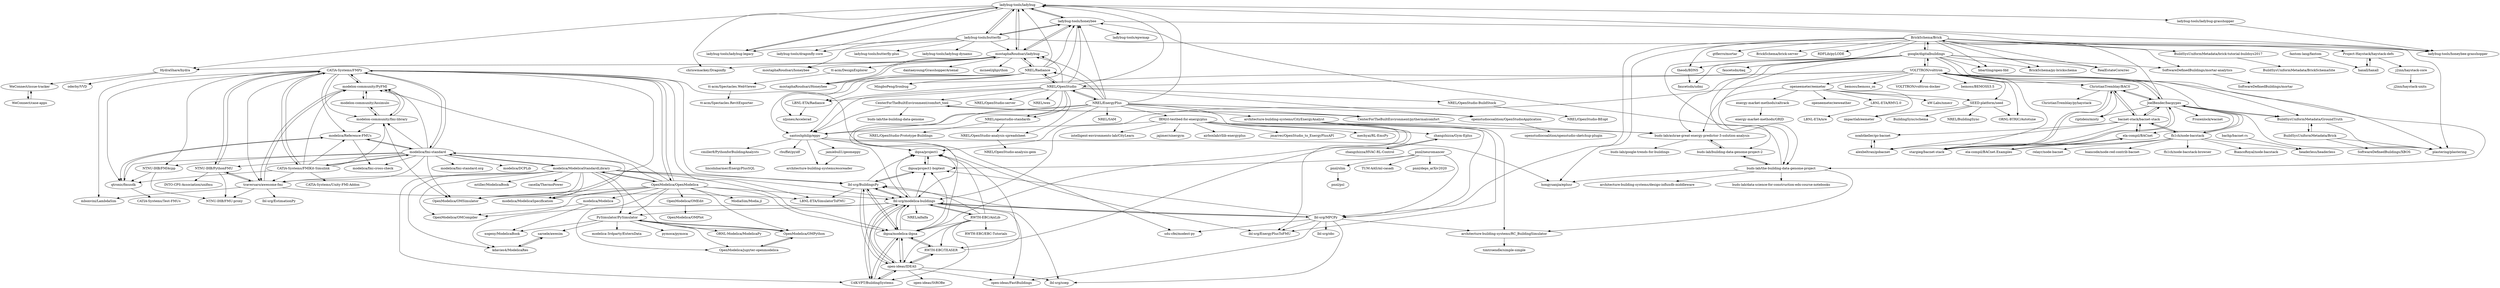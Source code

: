 digraph G {
"HydraShare/hydra" -> "WeConnect/issue-tracker"
"HydraShare/hydra" -> "oderby/VVD"
"CATIA-Systems/FMPy" -> "modelon-community/PyFMI"
"CATIA-Systems/FMPy" -> "NTNU-IHB/PythonFMU"
"CATIA-Systems/FMPy" -> "modelica/fmi-standard"
"CATIA-Systems/FMPy" -> "CATIA-Systems/FMIKit-Simulink"
"CATIA-Systems/FMPy" -> "traversaro/awesome-fmi"
"CATIA-Systems/FMPy" -> "modelica/Reference-FMUs"
"CATIA-Systems/FMPy" -> "modelon-community/fmi-library"
"CATIA-Systems/FMPy" -> "qtronic/fmusdk"
"CATIA-Systems/FMPy" -> "OpenModelica/OpenModelica"
"CATIA-Systems/FMPy" -> "LBNL-ETA/SimulatorToFMU"
"CATIA-Systems/FMPy" -> "NTNU-IHB/FMI4cpp"
"CATIA-Systems/FMPy" -> "mbonvini/LambdaSim"
"CATIA-Systems/FMPy" -> "lbl-srg/BuildingsPy"
"CATIA-Systems/FMPy" -> "sdu-cfei/modest-py"
"CATIA-Systems/FMPy" -> "OpenModelica/OMSimulator"
"modelon-community/Assimulo" -> "modelon-community/PyFMI"
"modelon-community/Assimulo" -> "modelon-community/fmi-library"
"openstudiocoalition/OpenStudioApplication" -> "openstudiocoalition/openstudio-sketchup-plugin"
"Project-Haystack/haystack-defs" -> "haxall/haxall"
"Project-Haystack/haystack-defs" -> "j2inn/haystack-core"
"ladybug-tools/ladybug" -> "ladybug-tools/honeybee"
"ladybug-tools/ladybug" -> "ladybug-tools/butterfly"
"ladybug-tools/ladybug" -> "ladybug-tools/ladybug-legacy"
"ladybug-tools/ladybug" -> "ladybug-tools/ladybug-grasshopper"
"ladybug-tools/ladybug" -> "ladybug-tools/dragonfly-core"
"ladybug-tools/ladybug" -> "mostaphaRoudsari/ladybug"
"ladybug-tools/ladybug" -> "HydraShare/hydra"
"ladybug-tools/ladybug" -> "ladybug-tools/honeybee-grasshopper"
"ladybug-tools/ladybug" -> "chriswmackey/Dragonfly"
"ChristianTremblay/BAC0" -> "JoelBender/bacpypes"
"ChristianTremblay/BAC0" -> "ChristianTremblay/pyhaystack"
"ChristianTremblay/BAC0" -> "stargieg/bacnet-stack"
"ChristianTremblay/BAC0" -> "bacnet-stack/bacnet-stack"
"ChristianTremblay/BAC0" -> "riptideio/misty"
"JoelBender/bacpypes" -> "ChristianTremblay/BAC0"
"JoelBender/bacpypes" -> "bacnet-stack/bacnet-stack"
"JoelBender/bacpypes" -> "fh1ch/node-bacstack"
"JoelBender/bacpypes" -> "stargieg/bacnet-stack"
"JoelBender/bacpypes" -> "VOLTTRON/volttron"
"JoelBender/bacpypes" -> "Frozenlock/wacnet"
"JoelBender/bacpypes" -> "BuildSysUniformMetadata/GroundTruth"
"JoelBender/bacpypes" -> "ela-compil/BACnet"
"JoelBender/bacpypes" -> "riptideio/misty"
"JoelBender/bacpypes" -> "plastering/plastering"
"JoelBender/bacpypes" -> "BrickSchema/Brick"
"CATIA-Systems/FMIKit-Simulink" -> "CATIA-Systems/FMPy"
"CATIA-Systems/FMIKit-Simulink" -> "modelon-community/fmi-library"
"CATIA-Systems/FMIKit-Simulink" -> "modelica/fmi-standard"
"CATIA-Systems/FMIKit-Simulink" -> "qtronic/fmusdk"
"CATIA-Systems/FMIKit-Simulink" -> "modelon-community/PyFMI"
"CATIA-Systems/FMIKit-Simulink" -> "traversaro/awesome-fmi"
"CATIA-Systems/FMIKit-Simulink" -> "CATIA-Systems/Unity-FMI-Addon"
"CATIA-Systems/FMIKit-Simulink" -> "modelica/Reference-FMUs"
"lbl-srg/modelica-buildings" -> "ibpsa/modelica-ibpsa"
"lbl-srg/modelica-buildings" -> "lbl-srg/BuildingsPy"
"lbl-srg/modelica-buildings" -> "open-ideas/IDEAS"
"lbl-srg/modelica-buildings" -> "UdK-VPT/BuildingSystems"
"lbl-srg/modelica-buildings" -> "ibpsa/project1"
"lbl-srg/modelica-buildings" -> "RWTH-EBC/AixLib"
"lbl-srg/modelica-buildings" -> "lbl-srg/MPCPy"
"lbl-srg/modelica-buildings" -> "open-ideas/FastBuildings"
"lbl-srg/modelica-buildings" -> "ibpsa/project1-boptest"
"lbl-srg/modelica-buildings" -> "kdavies4/ModelicaRes"
"lbl-srg/modelica-buildings" -> "PySimulator/PySimulator"
"lbl-srg/modelica-buildings" -> "lbl-srg/soep"
"lbl-srg/modelica-buildings" -> "NREL/alfalfa"
"ela-compil/BACnet" -> "ela-compil/BACnet.Examples"
"ela-compil/BACnet" -> "bacnet-stack/bacnet-stack"
"UdK-VPT/BuildingSystems" -> "lbl-srg/modelica-buildings"
"UdK-VPT/BuildingSystems" -> "ibpsa/modelica-ibpsa"
"UdK-VPT/BuildingSystems" -> "open-ideas/IDEAS"
"ibpsa/modelica-ibpsa" -> "lbl-srg/modelica-buildings"
"ibpsa/modelica-ibpsa" -> "open-ideas/IDEAS"
"ibpsa/modelica-ibpsa" -> "UdK-VPT/BuildingSystems"
"ibpsa/modelica-ibpsa" -> "lbl-srg/BuildingsPy"
"ibpsa/modelica-ibpsa" -> "ibpsa/project1"
"ibpsa/modelica-ibpsa" -> "ibpsa/project1-boptest"
"ibpsa/modelica-ibpsa" -> "RWTH-EBC/TEASER"
"kdavies4/ModelicaRes" -> "saroele/awesim"
"modelica/ModelicaStandardLibrary" -> "OpenModelica/OpenModelica"
"modelica/ModelicaStandardLibrary" -> "modelica/ModelicaSpecification"
"modelica/ModelicaStandardLibrary" -> "mtiller/ModelicaBook"
"modelica/ModelicaStandardLibrary" -> "lbl-srg/modelica-buildings"
"modelica/ModelicaStandardLibrary" -> "PySimulator/PySimulator"
"modelica/ModelicaStandardLibrary" -> "OpenModelica/OMPython"
"modelica/ModelicaStandardLibrary" -> "modelica/fmi-standard"
"modelica/ModelicaStandardLibrary" -> "lbl-srg/BuildingsPy"
"modelica/ModelicaStandardLibrary" -> "casella/ThermoPower"
"modelica/ModelicaStandardLibrary" -> "OpenModelica/OMSimulator"
"modelica/ModelicaStandardLibrary" -> "ibpsa/modelica-ibpsa"
"modelica/ModelicaStandardLibrary" -> "OpenModelica/OMCompiler"
"modelica/ModelicaStandardLibrary" -> "UdK-VPT/BuildingSystems"
"modelica/ModelicaStandardLibrary" -> "kdavies4/ModelicaRes"
"modelica/ModelicaStandardLibrary" -> "traversaro/awesome-fmi"
"NREL/EnergyPlus" -> "NREL/OpenStudio"
"NREL/EnergyPlus" -> "santoshphilip/eppy"
"NREL/EnergyPlus" -> "NREL/Radiance"
"NREL/EnergyPlus" -> "openstudiocoalition/OpenStudioApplication"
"NREL/EnergyPlus" -> "IBM/rl-testbed-for-energyplus"
"NREL/EnergyPlus" -> "lbl-srg/modelica-buildings"
"NREL/EnergyPlus" -> "NREL/SAM" ["e"=1]
"NREL/EnergyPlus" -> "NREL/openstudio-standards"
"NREL/EnergyPlus" -> "ladybug-tools/ladybug"
"NREL/EnergyPlus" -> "ladybug-tools/honeybee"
"NREL/EnergyPlus" -> "ibpsa/project1"
"NREL/EnergyPlus" -> "CenterForTheBuiltEnvironment/pythermalcomfort"
"NREL/EnergyPlus" -> "architecture-building-systems/CityEnergyAnalyst"
"NREL/EnergyPlus" -> "mostaphaRoudsari/ladybug"
"NREL/EnergyPlus" -> "lbl-srg/EnergyPlusToFMU"
"lbl-srg/MPCPy" -> "lbl-srg/obc"
"lbl-srg/MPCPy" -> "ibpsa/project1-boptest"
"lbl-srg/MPCPy" -> "lbl-srg/BuildingsPy"
"lbl-srg/MPCPy" -> "sdu-cfei/modest-py"
"lbl-srg/MPCPy" -> "open-ideas/FastBuildings"
"lbl-srg/MPCPy" -> "lbl-srg/modelica-buildings"
"lbl-srg/MPCPy" -> "lbl-srg/soep"
"lbl-srg/MPCPy" -> "architecture-building-systems/RC_BuildingSimulator"
"lbl-srg/MPCPy" -> "lbl-srg/EnergyPlusToFMU"
"buds-lab/the-building-data-genome-project" -> "buds-lab/building-data-genome-project-2"
"buds-lab/the-building-data-genome-project" -> "hongyuanjia/eplusr"
"buds-lab/the-building-data-genome-project" -> "buds-lab/data-science-for-construction-edx-course-notebooks"
"buds-lab/the-building-data-genome-project" -> "architecture-building-systems/RC_BuildingSimulator"
"buds-lab/the-building-data-genome-project" -> "ladybug-tools/honeybee"
"buds-lab/the-building-data-genome-project" -> "architecture-building-systems/desigo-influxdb-middleware"
"bacnet-stack/bacnet-stack" -> "JoelBender/bacpypes"
"bacnet-stack/bacnet-stack" -> "fh1ch/node-bacstack"
"bacnet-stack/bacnet-stack" -> "ela-compil/BACnet"
"bacnet-stack/bacnet-stack" -> "stargieg/bacnet-stack"
"bacnet-stack/bacnet-stack" -> "ChristianTremblay/BAC0"
"bacnet-stack/bacnet-stack" -> "alexbeltran/gobacnet"
"bacnet-stack/bacnet-stack" -> "noahtkeller/go-bacnet"
"openeemeter/eemeter" -> "energy-market-methods/caltrack"
"openeemeter/eemeter" -> "openeemeter/eeweather"
"openeemeter/eemeter" -> "LBNL-ETA/RMV2.0"
"openeemeter/eemeter" -> "kW-Labs/nmecr"
"openeemeter/eemeter" -> "impactlab/eemeter"
"openeemeter/eemeter" -> "SEED-platform/seed"
"openeemeter/eemeter" -> "buds-lab/ashrae-great-energy-predictor-3-solution-analysis"
"google/digitalbuildings" -> "BrickSchema/Brick"
"google/digitalbuildings" -> "theodi/BDNS"
"google/digitalbuildings" -> "buds-lab/building-data-genome-project-2"
"google/digitalbuildings" -> "buds-lab/ashrae-great-energy-predictor-3-solution-analysis"
"google/digitalbuildings" -> "plastering/plastering"
"google/digitalbuildings" -> "bbartling/open-fdd"
"google/digitalbuildings" -> "faucetsdn/udmi"
"google/digitalbuildings" -> "BrickSchema/py-brickschema"
"google/digitalbuildings" -> "faucetsdn/daq"
"google/digitalbuildings" -> "VOLTTRON/volttron"
"google/digitalbuildings" -> "buds-lab/the-building-data-genome-project"
"google/digitalbuildings" -> "BuildSysUniformMetadata/GroundTruth"
"google/digitalbuildings" -> "RealEstateCore/rec" ["e"=1]
"google/digitalbuildings" -> "SoftwareDefinedBuildings/mortar-analytics"
"open-ideas/IDEAS" -> "ibpsa/modelica-ibpsa"
"open-ideas/IDEAS" -> "lbl-srg/modelica-buildings"
"open-ideas/IDEAS" -> "UdK-VPT/BuildingSystems"
"open-ideas/IDEAS" -> "open-ideas/StROBe"
"open-ideas/IDEAS" -> "lbl-srg/BuildingsPy"
"open-ideas/IDEAS" -> "open-ideas/FastBuildings"
"open-ideas/IDEAS" -> "RWTH-EBC/TEASER"
"open-ideas/IDEAS" -> "lbl-srg/soep"
"tt-acm/Spectacles.WebViewer" -> "tt-acm/Spectacles.RevitExporter"
"modelica/fmi-standard" -> "modelica/Reference-FMUs"
"modelica/fmi-standard" -> "modelica/fmi-standard.org"
"modelica/fmi-standard" -> "CATIA-Systems/FMPy"
"modelica/fmi-standard" -> "modelon-community/fmi-library"
"modelica/fmi-standard" -> "OpenModelica/OMSimulator"
"modelica/fmi-standard" -> "traversaro/awesome-fmi"
"modelica/fmi-standard" -> "qtronic/fmusdk"
"modelica/fmi-standard" -> "NTNU-IHB/FMI4cpp"
"modelica/fmi-standard" -> "CATIA-Systems/FMIKit-Simulink"
"modelica/fmi-standard" -> "NTNU-IHB/PythonFMU"
"modelica/fmi-standard" -> "modelica/fmi-cross-check"
"modelica/fmi-standard" -> "modelon-community/PyFMI"
"modelica/fmi-standard" -> "modelica/ModelicaSpecification"
"modelica/fmi-standard" -> "modelica/DCPLib"
"modelica/fmi-standard" -> "modelica/ModelicaStandardLibrary"
"modelon-community/PyFMI" -> "modelon-community/Assimulo"
"modelon-community/PyFMI" -> "modelon-community/fmi-library"
"modelon-community/PyFMI" -> "CATIA-Systems/FMPy"
"modelon-community/PyFMI" -> "traversaro/awesome-fmi"
"mostaphaRoudsari/Honeybee" -> "mostaphaRoudsari/ladybug"
"OpenModelica/OpenModelica" -> "modelica/ModelicaStandardLibrary"
"OpenModelica/OpenModelica" -> "OpenModelica/OMPython"
"OpenModelica/OpenModelica" -> "OpenModelica/OMCompiler"
"OpenModelica/OpenModelica" -> "modelica/Modelica"
"OpenModelica/OpenModelica" -> "CATIA-Systems/FMPy"
"OpenModelica/OpenModelica" -> "lbl-srg/modelica-buildings"
"OpenModelica/OpenModelica" -> "PySimulator/PySimulator"
"OpenModelica/OpenModelica" -> "modelica/fmi-standard"
"OpenModelica/OpenModelica" -> "OpenModelica/OMSimulator"
"OpenModelica/OpenModelica" -> "ModiaSim/Modia.jl" ["e"=1]
"OpenModelica/OpenModelica" -> "OpenModelica/jupyter-openmodelica"
"OpenModelica/OpenModelica" -> "modelica/ModelicaSpecification"
"OpenModelica/OpenModelica" -> "OpenModelica/OMEdit"
"OpenModelica/OpenModelica" -> "ibpsa/modelica-ibpsa"
"OpenModelica/OpenModelica" -> "modelon-community/PyFMI"
"SEED-platform/seed" -> "ORNL-BTRIC/Autotune"
"SEED-platform/seed" -> "BuildingSync/schema"
"SEED-platform/seed" -> "impactlab/eemeter"
"SEED-platform/seed" -> "NREL/BuildingSync"
"WeConnect/case-apps" -> "WeConnect/issue-tracker"
"saroele/awesim" -> "kdavies4/ModelicaRes"
"fh1ch/node-bacstack" -> "BiancoRoyal/node-bacstack"
"fh1ch/node-bacstack" -> "relayr/node-bacnet"
"fh1ch/node-bacstack" -> "JoelBender/bacpypes"
"fh1ch/node-bacstack" -> "biancode/node-red-contrib-bacnet"
"fh1ch/node-bacstack" -> "alexbeltran/gobacnet"
"fh1ch/node-bacstack" -> "bacnet-stack/bacnet-stack"
"fh1ch/node-bacstack" -> "fh1ch/node-bacstack-browser"
"fh1ch/node-bacstack" -> "stargieg/bacnet-stack"
"fh1ch/node-bacstack" -> "headerless/headerless"
"VOLTTRON/volttron" -> "google/digitalbuildings"
"VOLTTRON/volttron" -> "JoelBender/bacpypes"
"VOLTTRON/volttron" -> "ChristianTremblay/BAC0"
"VOLTTRON/volttron" -> "ORNL-BTRIC/Autotune"
"VOLTTRON/volttron" -> "NREL/OpenStudio"
"VOLTTRON/volttron" -> "SEED-platform/seed"
"VOLTTRON/volttron" -> "openeemeter/eemeter"
"VOLTTRON/volttron" -> "lbl-srg/modelica-buildings"
"VOLTTRON/volttron" -> "VOLTTRON/volttron-docker"
"VOLTTRON/volttron" -> "bemoss/BEMOSS3.5" ["e"=1]
"VOLTTRON/volttron" -> "bemoss/bemoss_os"
"VOLTTRON/volttron" -> "santoshphilip/eppy"
"VOLTTRON/volttron" -> "stargieg/bacnet-stack"
"VOLTTRON/volttron" -> "buds-lab/the-building-data-genome-project"
"VOLTTRON/volttron" -> "BuildSysUniformMetadata/GroundTruth"
"NREL/Radiance" -> "NREL/OpenStudio"
"NREL/Radiance" -> "mostaphaRoudsari/ladybug"
"NREL/Radiance" -> "santoshphilip/eppy"
"NREL/Radiance" -> "ladybug-tools/honeybee"
"NREL/Radiance" -> "nljones/Accelerad"
"NREL/Radiance" -> "LBNL-ETA/Radiance"
"NREL/Radiance" -> "MingboPeng/Ironbug" ["e"=1]
"NREL/Radiance" -> "mostaphaRoudsari/Honeybee"
"NREL/Radiance" -> "ladybug-tools/ladybug"
"stargieg/bacnet-stack" -> "JoelBender/bacpypes"
"stargieg/bacnet-stack" -> "ChristianTremblay/BAC0"
"buds-lab/ashrae-great-energy-predictor-3-solution-analysis" -> "buds-lab/building-data-genome-project-2"
"buds-lab/ashrae-great-energy-predictor-3-solution-analysis" -> "buds-lab/google-trends-for-buildings"
"buds-lab/building-data-genome-project-2" -> "buds-lab/ashrae-great-energy-predictor-3-solution-analysis"
"buds-lab/building-data-genome-project-2" -> "buds-lab/the-building-data-genome-project"
"modelica/Modelica" -> "xogeny/ModelicaBook"
"modelica/Modelica" -> "OpenModelica/OMCompiler"
"RWTH-EBC/AixLib" -> "lbl-srg/modelica-buildings"
"RWTH-EBC/AixLib" -> "UdK-VPT/BuildingSystems"
"RWTH-EBC/AixLib" -> "ibpsa/modelica-ibpsa"
"RWTH-EBC/AixLib" -> "RWTH-EBC/TEASER"
"RWTH-EBC/AixLib" -> "open-ideas/IDEAS"
"RWTH-EBC/AixLib" -> "RWTH-EBC/EBC-Tutorials"
"RWTH-EBC/AixLib" -> "ibpsa/project1"
"RWTH-EBC/AixLib" -> "lbl-srg/BuildingsPy"
"mostaphaRoudsari/ladybug" -> "mostaphaRoudsari/Honeybee"
"mostaphaRoudsari/ladybug" -> "mostaphaRoudsari/honeybee"
"mostaphaRoudsari/ladybug" -> "ladybug-tools/honeybee"
"mostaphaRoudsari/ladybug" -> "HydraShare/hydra"
"mostaphaRoudsari/ladybug" -> "mcneel/ghpython" ["e"=1]
"mostaphaRoudsari/ladybug" -> "ladybug-tools/ladybug"
"mostaphaRoudsari/ladybug" -> "tt-acm/DesignExplorer"
"mostaphaRoudsari/ladybug" -> "chriswmackey/Dragonfly"
"mostaphaRoudsari/ladybug" -> "dantaeyoung/GrasshopperArsenal" ["e"=1]
"mostaphaRoudsari/ladybug" -> "NREL/Radiance"
"modelica/Reference-FMUs" -> "qtronic/fmusdk"
"modelica/Reference-FMUs" -> "modelica/fmi-cross-check"
"modelica/Reference-FMUs" -> "modelica/fmi-standard"
"OpenModelica/OMPython" -> "OpenModelica/jupyter-openmodelica"
"OpenModelica/OMPython" -> "PySimulator/PySimulator"
"WeConnect/issue-tracker" -> "WeConnect/case-apps"
"PySimulator/PySimulator" -> "OpenModelica/jupyter-openmodelica"
"PySimulator/PySimulator" -> "OpenModelica/OMPython"
"PySimulator/PySimulator" -> "saroele/awesim"
"PySimulator/PySimulator" -> "modelica-3rdparty/ExternData"
"PySimulator/PySimulator" -> "pymoca/pymoca"
"PySimulator/PySimulator" -> "xogeny/ModelicaBook"
"PySimulator/PySimulator" -> "ORNL-Modelica/ModelicaPy"
"qtronic/fmusdk" -> "modelica/Reference-FMUs"
"qtronic/fmusdk" -> "CATIA-Systems/Test-FMUs"
"energy-market-methods/caltrack" -> "energy-market-methods/GRID"
"jamiebull1/geomeppy" -> "architecture-building-systems/esoreader"
"traversaro/awesome-fmi" -> "NTNU-IHB/PythonFMU"
"traversaro/awesome-fmi" -> "LBNL-ETA/SimulatorToFMU"
"traversaro/awesome-fmi" -> "modelon-community/PyFMI"
"traversaro/awesome-fmi" -> "NTNU-IHB/FMU-proxy"
"traversaro/awesome-fmi" -> "mbonvini/LambdaSim"
"traversaro/awesome-fmi" -> "lbl-srg/EstimationPy"
"pnnl/neuromancer" -> "pnnl/slim"
"pnnl/neuromancer" -> "TUM-AAS/ml-casadi" ["e"=1]
"pnnl/neuromancer" -> "ibpsa/project1-boptest"
"pnnl/neuromancer" -> "lbl-srg/MPCPy"
"pnnl/neuromancer" -> "pnnl/deps_arXiv2020"
"LBNL-ETA/Radiance" -> "nljones/Accelerad"
"NREL/OpenStudio" -> "NREL/EnergyPlus"
"NREL/OpenStudio" -> "NREL/Radiance"
"NREL/OpenStudio" -> "openstudiocoalition/OpenStudioApplication"
"NREL/OpenStudio" -> "santoshphilip/eppy"
"NREL/OpenStudio" -> "NREL/openstudio-standards"
"NREL/OpenStudio" -> "mostaphaRoudsari/ladybug"
"NREL/OpenStudio" -> "NREL/OpenStudio-analysis-spreadsheet"
"NREL/OpenStudio" -> "NREL/OpenStudio-server"
"NREL/OpenStudio" -> "lbl-srg/modelica-buildings"
"NREL/OpenStudio" -> "ladybug-tools/honeybee"
"NREL/OpenStudio" -> "ladybug-tools/ladybug"
"NREL/OpenStudio" -> "CenterForTheBuiltEnvironment/comfort_tool"
"NREL/OpenStudio" -> "NREL/wex"
"NREL/OpenStudio" -> "LBNL-ETA/Radiance"
"NREL/OpenStudio" -> "NREL/OpenStudio-BuildStock"
"ladybug-tools/honeybee" -> "ladybug-tools/ladybug"
"ladybug-tools/honeybee" -> "ladybug-tools/butterfly"
"ladybug-tools/honeybee" -> "ladybug-tools/epwmap"
"ladybug-tools/honeybee" -> "mostaphaRoudsari/ladybug"
"ladybug-tools/honeybee" -> "ladybug-tools/honeybee-grasshopper"
"ladybug-tools/honeybee" -> "MingboPeng/Ironbug" ["e"=1]
"IBM/rl-testbed-for-energyplus" -> "zhangzhizza/Gym-Eplus"
"IBM/rl-testbed-for-energyplus" -> "intelligent-environments-lab/CityLearn" ["e"=1]
"IBM/rl-testbed-for-energyplus" -> "lbl-srg/MPCPy"
"IBM/rl-testbed-for-energyplus" -> "lbl-srg/EnergyPlusToFMU"
"IBM/rl-testbed-for-energyplus" -> "jajimer/sinergym"
"IBM/rl-testbed-for-energyplus" -> "santoshphilip/eppy"
"IBM/rl-testbed-for-energyplus" -> "jmarrec/OpenStudio_to_EnergyPlusAPI"
"IBM/rl-testbed-for-energyplus" -> "mechyai/RL-EmsPy"
"IBM/rl-testbed-for-energyplus" -> "airboxlab/rllib-energyplus"
"zhangzhizza/Gym-Eplus" -> "zhangzhizza/HVAC-RL-Control"
"architecture-building-systems/CityEnergyAnalyst" -> "architecture-building-systems/RC_BuildingSimulator"
"architecture-building-systems/CityEnergyAnalyst" -> "buds-lab/ashrae-great-energy-predictor-3-solution-analysis"
"architecture-building-systems/CityEnergyAnalyst" -> "RWTH-EBC/TEASER"
"architecture-building-systems/CityEnergyAnalyst" -> "ibpsa/modelica-ibpsa"
"CenterForTheBuiltEnvironment/comfort_tool" -> "CenterForTheBuiltEnvironment/pythermalcomfort"
"CenterForTheBuiltEnvironment/comfort_tool" -> "santoshphilip/eppy"
"CenterForTheBuiltEnvironment/comfort_tool" -> "buds-lab/the-building-data-genome"
"ladybug-tools/butterfly" -> "ladybug-tools/honeybee"
"ladybug-tools/butterfly" -> "ladybug-tools/ladybug"
"ladybug-tools/butterfly" -> "ladybug-tools/dragonfly-core"
"ladybug-tools/butterfly" -> "ladybug-tools/butterfly-plus"
"ladybug-tools/butterfly" -> "mostaphaRoudsari/ladybug"
"ladybug-tools/butterfly" -> "mostaphaRoudsari/honeybee"
"ladybug-tools/butterfly" -> "ladybug-tools/ladybug-legacy"
"ladybug-tools/butterfly" -> "ladybug-tools/honeybee-grasshopper"
"ladybug-tools/butterfly" -> "ladybug-tools/ladybug-dynamo"
"ela-compil/BACnet.Examples" -> "ela-compil/BACnet"
"modelon-community/fmi-library" -> "modelon-community/PyFMI"
"modelon-community/fmi-library" -> "modelon-community/Assimulo"
"modelon-community/fmi-library" -> "OpenModelica/OMSimulator"
"modelon-community/fmi-library" -> "modelica/Reference-FMUs"
"ibpsa/project1" -> "ibpsa/project1-boptest"
"pnnl/slim" -> "pnnl/psl"
"lbl-srg/BuildingsPy" -> "lbl-srg/modelica-buildings"
"lbl-srg/BuildingsPy" -> "ibpsa/modelica-ibpsa"
"lbl-srg/BuildingsPy" -> "LBNL-ETA/SimulatorToFMU"
"lbl-srg/BuildingsPy" -> "ibpsa/project1"
"lbl-srg/BuildingsPy" -> "ibpsa/project1-boptest"
"lbl-srg/BuildingsPy" -> "open-ideas/IDEAS"
"alexbeltran/gobacnet" -> "noahtkeller/go-bacnet"
"BrickSchema/Brick" -> "google/digitalbuildings"
"BrickSchema/Brick" -> "BrickSchema/py-brickschema"
"BrickSchema/Brick" -> "lbl-srg/MPCPy"
"BrickSchema/Brick" -> "hongyuanjia/eplusr"
"BrickSchema/Brick" -> "RealEstateCore/rec" ["e"=1]
"BrickSchema/Brick" -> "gtfierro/mortar"
"BrickSchema/Brick" -> "BrickSchema/brick-server"
"BrickSchema/Brick" -> "SoftwareDefinedBuildings/mortar-analytics"
"BrickSchema/Brick" -> "theodi/BDNS"
"BrickSchema/Brick" -> "buds-lab/the-building-data-genome-project"
"BrickSchema/Brick" -> "bbartling/open-fdd"
"BrickSchema/Brick" -> "plastering/plastering"
"BrickSchema/Brick" -> "RDFLib/pyLODE" ["e"=1]
"BrickSchema/Brick" -> "Project-Haystack/haystack-defs"
"BrickSchema/Brick" -> "BuildSysUniformMetadata/brick-tutorial-buildsys2017"
"CenterForTheBuiltEnvironment/pythermalcomfort" -> "CenterForTheBuiltEnvironment/comfort_tool"
"CenterForTheBuiltEnvironment/pythermalcomfort" -> "buds-lab/ashrae-great-energy-predictor-3-solution-analysis"
"ladybug-tools/ladybug-grasshopper" -> "ladybug-tools/honeybee-grasshopper"
"architecture-building-systems/RC_BuildingSimulator" -> "timtroendle/simple-simple"
"NTNU-IHB/PythonFMU" -> "traversaro/awesome-fmi"
"NTNU-IHB/PythonFMU" -> "NTNU-IHB/FMU-proxy"
"NTNU-IHB/PythonFMU" -> "CATIA-Systems/FMPy"
"NTNU-IHB/PythonFMU" -> "INTO-CPS-Association/unifmu"
"ibpsa/project1-boptest" -> "ibpsa/project1"
"ibpsa/project1-boptest" -> "lbl-srg/BuildingsPy"
"OpenModelica/OMEdit" -> "OpenModelica/OMPlot"
"ladybug-tools/ladybug-legacy" -> "ladybug-tools/ladybug"
"santoshphilip/eppy" -> "jamiebull1/geomeppy"
"santoshphilip/eppy" -> "architecture-building-systems/esoreader"
"santoshphilip/eppy" -> "hongyuanjia/eplusr"
"santoshphilip/eppy" -> "lbl-srg/EnergyPlusToFMU"
"santoshphilip/eppy" -> "ibpsa/project1"
"santoshphilip/eppy" -> "rbuffat/pyidf"
"santoshphilip/eppy" -> "cmiller8/PythonforBuildingAnalysts"
"NREL/OpenStudio-analysis-spreadsheet" -> "NREL/OpenStudio-analysis-gem"
"OpenModelica/jupyter-openmodelica" -> "OpenModelica/OMPython"
"NTNU-IHB/FMI4cpp" -> "NTNU-IHB/FMU-proxy"
"NTNU-IHB/FMI4cpp" -> "qtronic/fmusdk"
"zhangzhizza/HVAC-RL-Control" -> "zhangzhizza/Gym-Eplus"
"j2inn/haystack-core" -> "j2inn/haystack-units"
"BuildSysUniformMetadata/GroundTruth" -> "BuildSysUniformMetadata/Brick"
"BuildSysUniformMetadata/GroundTruth" -> "plastering/plastering"
"RWTH-EBC/TEASER" -> "ibpsa/modelica-ibpsa"
"RWTH-EBC/TEASER" -> "ibpsa/project1"
"RWTH-EBC/TEASER" -> "open-ideas/IDEAS"
"tt-acm/DesignExplorer" -> "tt-acm/Spectacles.WebViewer"
"theodi/BDNS" -> "faucetsdn/udmi"
"noahtkeller/go-bacnet" -> "alexbeltran/gobacnet"
"SoftwareDefinedBuildings/mortar-analytics" -> "SoftwareDefinedBuildings/mortar"
"BuildSysUniformMetadata/Brick" -> "BuildSysUniformMetadata/GroundTruth"
"BuildSysUniformMetadata/Brick" -> "plastering/plastering"
"BuildSysUniformMetadata/Brick" -> "SoftwareDefinedBuildings/XBOS"
"BuildSysUniformMetadata/brick-tutorial-buildsys2017" -> "BuildSysUniformMetadata/BrickSchemaSite"
"NREL/OpenStudio-BuildStock" -> "NREL/OpenStudio-BEopt"
"NREL/openstudio-standards" -> "NREL/OpenStudio-Prototype-Buildings"
"NREL/openstudio-standards" -> "NREL/OpenStudio-analysis-spreadsheet"
"fantom-lang/fantom" -> "haxall/haxall"
"LBNL-ETA/RMV2.0" -> "LBNL-ETA/nre"
"haxall/haxall" -> "Project-Haystack/haystack-defs"
"cmiller8/PythonforBuildingAnalysts" -> "lincolnharmer/EnergyPlusSQL"
"bachp/bacnet-rs" -> "headerless/headerless"
"HydraShare/hydra" ["l"="-19.126,37.366"]
"WeConnect/issue-tracker" ["l"="-19.14,37.398"]
"oderby/VVD" ["l"="-19.144,37.381"]
"CATIA-Systems/FMPy" ["l"="-19.165,37.136"]
"modelon-community/PyFMI" ["l"="-19.176,37.148"]
"NTNU-IHB/PythonFMU" ["l"="-19.182,37.112"]
"modelica/fmi-standard" ["l"="-19.166,37.12"]
"CATIA-Systems/FMIKit-Simulink" ["l"="-19.198,37.13"]
"traversaro/awesome-fmi" ["l"="-19.181,37.132"]
"modelica/Reference-FMUs" ["l"="-19.192,37.122"]
"modelon-community/fmi-library" ["l"="-19.189,37.144"]
"qtronic/fmusdk" ["l"="-19.197,37.111"]
"OpenModelica/OpenModelica" ["l"="-19.122,37.131"]
"LBNL-ETA/SimulatorToFMU" ["l"="-19.154,37.159"]
"NTNU-IHB/FMI4cpp" ["l"="-19.173,37.102"]
"mbonvini/LambdaSim" ["l"="-19.206,37.146"]
"lbl-srg/BuildingsPy" ["l"="-19.11,37.182"]
"sdu-cfei/modest-py" ["l"="-19.141,37.179"]
"OpenModelica/OMSimulator" ["l"="-19.148,37.139"]
"modelon-community/Assimulo" ["l"="-19.196,37.16"]
"openstudiocoalition/OpenStudioApplication" ["l"="-19.045,37.302"]
"openstudiocoalition/openstudio-sketchup-plugin" ["l"="-19.019,37.322"]
"Project-Haystack/haystack-defs" ["l"="-18.913,37.277"]
"haxall/haxall" ["l"="-18.885,37.294"]
"j2inn/haystack-core" ["l"="-18.9,37.298"]
"ladybug-tools/ladybug" ["l"="-19.094,37.334"]
"ladybug-tools/honeybee" ["l"="-19.079,37.319"]
"ladybug-tools/butterfly" ["l"="-19.086,37.349"]
"ladybug-tools/ladybug-legacy" ["l"="-19.097,37.361"]
"ladybug-tools/ladybug-grasshopper" ["l"="-19.122,37.348"]
"ladybug-tools/dragonfly-core" ["l"="-19.073,37.356"]
"mostaphaRoudsari/ladybug" ["l"="-19.109,37.326"]
"ladybug-tools/honeybee-grasshopper" ["l"="-19.103,37.343"]
"chriswmackey/Dragonfly" ["l"="-19.126,37.337"]
"ChristianTremblay/BAC0" ["l"="-18.881,37.254"]
"JoelBender/bacpypes" ["l"="-18.897,37.244"]
"ChristianTremblay/pyhaystack" ["l"="-18.836,37.244"]
"stargieg/bacnet-stack" ["l"="-18.895,37.261"]
"bacnet-stack/bacnet-stack" ["l"="-18.861,37.258"]
"riptideio/misty" ["l"="-18.879,37.236"]
"fh1ch/node-bacstack" ["l"="-18.855,37.238"]
"VOLTTRON/volttron" ["l"="-18.959,37.263"]
"Frozenlock/wacnet" ["l"="-18.879,37.219"]
"BuildSysUniformMetadata/GroundTruth" ["l"="-18.924,37.241"]
"ela-compil/BACnet" ["l"="-18.832,37.259"]
"plastering/plastering" ["l"="-18.931,37.23"]
"BrickSchema/Brick" ["l"="-18.974,37.228"]
"CATIA-Systems/Unity-FMI-Addon" ["l"="-19.237,37.124"]
"lbl-srg/modelica-buildings" ["l"="-19.082,37.197"]
"ibpsa/modelica-ibpsa" ["l"="-19.095,37.186"]
"open-ideas/IDEAS" ["l"="-19.083,37.182"]
"UdK-VPT/BuildingSystems" ["l"="-19.093,37.172"]
"ibpsa/project1" ["l"="-19.083,37.215"]
"RWTH-EBC/AixLib" ["l"="-19.067,37.182"]
"lbl-srg/MPCPy" ["l"="-19.097,37.216"]
"open-ideas/FastBuildings" ["l"="-19.095,37.204"]
"ibpsa/project1-boptest" ["l"="-19.113,37.204"]
"kdavies4/ModelicaRes" ["l"="-19.081,37.157"]
"PySimulator/PySimulator" ["l"="-19.075,37.13"]
"lbl-srg/soep" ["l"="-19.102,37.196"]
"NREL/alfalfa" ["l"="-19.047,37.189"]
"ela-compil/BACnet.Examples" ["l"="-18.804,37.263"]
"RWTH-EBC/TEASER" ["l"="-19.067,37.199"]
"saroele/awesim" ["l"="-19.063,37.144"]
"modelica/ModelicaStandardLibrary" ["l"="-19.118,37.146"]
"modelica/ModelicaSpecification" ["l"="-19.141,37.118"]
"mtiller/ModelicaBook" ["l"="-19.125,37.11"]
"OpenModelica/OMPython" ["l"="-19.094,37.126"]
"casella/ThermoPower" ["l"="-19.095,37.145"]
"OpenModelica/OMCompiler" ["l"="-19.109,37.111"]
"NREL/EnergyPlus" ["l"="-19.083,37.276"]
"NREL/OpenStudio" ["l"="-19.069,37.294"]
"santoshphilip/eppy" ["l"="-19.061,37.261"]
"NREL/Radiance" ["l"="-19.097,37.305"]
"IBM/rl-testbed-for-energyplus" ["l"="-19.124,37.256"]
"NREL/SAM" ["l"="25.927,-18.913"]
"NREL/openstudio-standards" ["l"="-19.061,37.313"]
"CenterForTheBuiltEnvironment/pythermalcomfort" ["l"="-19.03,37.276"]
"architecture-building-systems/CityEnergyAnalyst" ["l"="-19.058,37.231"]
"lbl-srg/EnergyPlusToFMU" ["l"="-19.097,37.249"]
"lbl-srg/obc" ["l"="-19.121,37.225"]
"architecture-building-systems/RC_BuildingSimulator" ["l"="-19.041,37.223"]
"buds-lab/the-building-data-genome-project" ["l"="-19.003,37.255"]
"buds-lab/building-data-genome-project-2" ["l"="-18.982,37.262"]
"hongyuanjia/eplusr" ["l"="-19.018,37.243"]
"buds-lab/data-science-for-construction-edx-course-notebooks" ["l"="-19.006,37.232"]
"architecture-building-systems/desigo-influxdb-middleware" ["l"="-18.995,37.239"]
"alexbeltran/gobacnet" ["l"="-18.844,37.268"]
"noahtkeller/go-bacnet" ["l"="-18.841,37.28"]
"openeemeter/eemeter" ["l"="-18.958,37.315"]
"energy-market-methods/caltrack" ["l"="-18.934,37.347"]
"openeemeter/eeweather" ["l"="-18.948,37.338"]
"LBNL-ETA/RMV2.0" ["l"="-18.962,37.347"]
"kW-Labs/nmecr" ["l"="-18.97,37.332"]
"impactlab/eemeter" ["l"="-18.936,37.323"]
"SEED-platform/seed" ["l"="-18.935,37.305"]
"buds-lab/ashrae-great-energy-predictor-3-solution-analysis" ["l"="-18.996,37.27"]
"google/digitalbuildings" ["l"="-18.956,37.238"]
"theodi/BDNS" ["l"="-18.946,37.22"]
"bbartling/open-fdd" ["l"="-18.959,37.22"]
"faucetsdn/udmi" ["l"="-18.93,37.217"]
"BrickSchema/py-brickschema" ["l"="-18.97,37.212"]
"faucetsdn/daq" ["l"="-18.934,37.204"]
"RealEstateCore/rec" ["l"="-13.633,-44.203"]
"SoftwareDefinedBuildings/mortar-analytics" ["l"="-18.955,37.209"]
"open-ideas/StROBe" ["l"="-19.057,37.164"]
"tt-acm/Spectacles.WebViewer" ["l"="-19.196,37.366"]
"tt-acm/Spectacles.RevitExporter" ["l"="-19.214,37.376"]
"modelica/fmi-standard.org" ["l"="-19.157,37.088"]
"modelica/fmi-cross-check" ["l"="-19.21,37.111"]
"modelica/DCPLib" ["l"="-19.176,37.086"]
"mostaphaRoudsari/Honeybee" ["l"="-19.13,37.321"]
"modelica/Modelica" ["l"="-19.097,37.092"]
"ModiaSim/Modia.jl" ["l"="17.405,39.08"]
"OpenModelica/jupyter-openmodelica" ["l"="-19.087,37.113"]
"OpenModelica/OMEdit" ["l"="-19.125,37.092"]
"ORNL-BTRIC/Autotune" ["l"="-18.948,37.289"]
"BuildingSync/schema" ["l"="-18.913,37.325"]
"NREL/BuildingSync" ["l"="-18.915,37.312"]
"WeConnect/case-apps" ["l"="-19.148,37.415"]
"BiancoRoyal/node-bacstack" ["l"="-18.816,37.235"]
"relayr/node-bacnet" ["l"="-18.823,37.224"]
"biancode/node-red-contrib-bacnet" ["l"="-18.848,37.215"]
"fh1ch/node-bacstack-browser" ["l"="-18.839,37.223"]
"headerless/headerless" ["l"="-18.828,37.213"]
"VOLTTRON/volttron-docker" ["l"="-18.936,37.265"]
"bemoss/BEMOSS3.5" ["l"="25.307,-18.749"]
"bemoss/bemoss_os" ["l"="-18.939,37.277"]
"nljones/Accelerad" ["l"="-19.134,37.306"]
"LBNL-ETA/Radiance" ["l"="-19.114,37.301"]
"MingboPeng/Ironbug" ["l"="-19.586,37.748"]
"buds-lab/google-trends-for-buildings" ["l"="-18.987,37.253"]
"xogeny/ModelicaBook" ["l"="-19.071,37.096"]
"RWTH-EBC/EBC-Tutorials" ["l"="-19.037,37.167"]
"mostaphaRoudsari/honeybee" ["l"="-19.111,37.355"]
"mcneel/ghpython" ["l"="-19.688,37.762"]
"tt-acm/DesignExplorer" ["l"="-19.164,37.349"]
"dantaeyoung/GrasshopperArsenal" ["l"="-19.668,37.732"]
"modelica-3rdparty/ExternData" ["l"="-19.05,37.104"]
"pymoca/pymoca" ["l"="-19.038,37.119"]
"ORNL-Modelica/ModelicaPy" ["l"="-19.057,37.117"]
"CATIA-Systems/Test-FMUs" ["l"="-19.223,37.094"]
"energy-market-methods/GRID" ["l"="-18.923,37.363"]
"jamiebull1/geomeppy" ["l"="-19.081,37.252"]
"architecture-building-systems/esoreader" ["l"="-19.067,37.246"]
"NTNU-IHB/FMU-proxy" ["l"="-19.193,37.098"]
"lbl-srg/EstimationPy" ["l"="-19.223,37.134"]
"pnnl/neuromancer" ["l"="-19.153,37.214"]
"pnnl/slim" ["l"="-19.182,37.223"]
"TUM-AAS/ml-casadi" ["l"="28.059,41.984"]
"pnnl/deps_arXiv2020" ["l"="-19.184,37.21"]
"NREL/OpenStudio-analysis-spreadsheet" ["l"="-19.054,37.328"]
"NREL/OpenStudio-server" ["l"="-19.045,37.319"]
"CenterForTheBuiltEnvironment/comfort_tool" ["l"="-19.043,37.284"]
"NREL/wex" ["l"="-19.031,37.31"]
"NREL/OpenStudio-BuildStock" ["l"="-19.119,37.288"]
"ladybug-tools/epwmap" ["l"="-19.066,37.339"]
"zhangzhizza/Gym-Eplus" ["l"="-19.176,37.265"]
"intelligent-environments-lab/CityLearn" ["l"="24.486,32.018"]
"jajimer/sinergym" ["l"="-19.149,37.259"]
"jmarrec/OpenStudio_to_EnergyPlusAPI" ["l"="-19.15,37.272"]
"mechyai/RL-EmsPy" ["l"="-19.16,37.249"]
"airboxlab/rllib-energyplus" ["l"="-19.142,37.245"]
"zhangzhizza/HVAC-RL-Control" ["l"="-19.197,37.27"]
"buds-lab/the-building-data-genome" ["l"="-19.02,37.294"]
"ladybug-tools/butterfly-plus" ["l"="-19.087,37.375"]
"ladybug-tools/ladybug-dynamo" ["l"="-19.071,37.374"]
"pnnl/psl" ["l"="-19.204,37.226"]
"gtfierro/mortar" ["l"="-18.98,37.202"]
"BrickSchema/brick-server" ["l"="-18.99,37.211"]
"RDFLib/pyLODE" ["l"="26.822,29.32"]
"BuildSysUniformMetadata/brick-tutorial-buildsys2017" ["l"="-18.966,37.194"]
"timtroendle/simple-simple" ["l"="-19.025,37.207"]
"INTO-CPS-Association/unifmu" ["l"="-19.2,37.085"]
"OpenModelica/OMPlot" ["l"="-19.125,37.074"]
"rbuffat/pyidf" ["l"="-19.039,37.261"]
"cmiller8/PythonforBuildingAnalysts" ["l"="-19.045,37.248"]
"NREL/OpenStudio-analysis-gem" ["l"="-19.042,37.349"]
"j2inn/haystack-units" ["l"="-18.887,37.313"]
"BuildSysUniformMetadata/Brick" ["l"="-18.909,37.22"]
"SoftwareDefinedBuildings/mortar" ["l"="-18.946,37.19"]
"SoftwareDefinedBuildings/XBOS" ["l"="-18.893,37.197"]
"BuildSysUniformMetadata/BrickSchemaSite" ["l"="-18.96,37.177"]
"NREL/OpenStudio-BEopt" ["l"="-19.15,37.293"]
"NREL/OpenStudio-Prototype-Buildings" ["l"="-19.039,37.335"]
"fantom-lang/fantom" ["l"="-18.857,37.317"]
"LBNL-ETA/nre" ["l"="-18.96,37.364"]
"lincolnharmer/EnergyPlusSQL" ["l"="-19.034,37.238"]
"bachp/bacnet-rs" ["l"="-18.808,37.199"]
}